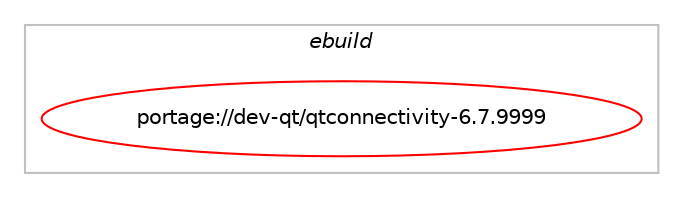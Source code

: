 digraph prolog {

# *************
# Graph options
# *************

newrank=true;
concentrate=true;
compound=true;
graph [rankdir=LR,fontname=Helvetica,fontsize=10,ranksep=1.5];#, ranksep=2.5, nodesep=0.2];
edge  [arrowhead=vee];
node  [fontname=Helvetica,fontsize=10];

# **********
# The ebuild
# **********

subgraph cluster_leftcol {
color=gray;
label=<<i>ebuild</i>>;
id [label="portage://dev-qt/qtconnectivity-6.7.9999", color=red, width=4, href="../dev-qt/qtconnectivity-6.7.9999.svg"];
}

# ****************
# The dependencies
# ****************

subgraph cluster_midcol {
color=gray;
label=<<i>dependencies</i>>;
subgraph cluster_compile {
fillcolor="#eeeeee";
style=filled;
label=<<i>compile</i>>;
# *** BEGIN UNKNOWN DEPENDENCY TYPE (TODO) ***
# id -> equal(use_conditional_group(positive,bluetooth,portage://dev-qt/qtconnectivity-6.7.9999,[package_dependency(portage://dev-qt/qtconnectivity-6.7.9999,install,no,dev-qt,qtbase,tilde,[6.7.9999,,,6.7.9999],[slot(6)],[use(enable(dbus),none)]),package_dependency(portage://dev-qt/qtconnectivity-6.7.9999,install,no,net-wireless,bluez,none,[,,],any_same_slot,[])]))
# *** END UNKNOWN DEPENDENCY TYPE (TODO) ***

# *** BEGIN UNKNOWN DEPENDENCY TYPE (TODO) ***
# id -> equal(use_conditional_group(positive,nfc,portage://dev-qt/qtconnectivity-6.7.9999,[use_conditional_group(positive,smartcard,portage://dev-qt/qtconnectivity-6.7.9999,[package_dependency(portage://dev-qt/qtconnectivity-6.7.9999,install,no,sys-apps,pcsc-lite,none,[,,],[],[])])]))
# *** END UNKNOWN DEPENDENCY TYPE (TODO) ***

# *** BEGIN UNKNOWN DEPENDENCY TYPE (TODO) ***
# id -> equal(package_dependency(portage://dev-qt/qtconnectivity-6.7.9999,install,no,dev-qt,qtbase,tilde,[6.7.9999,,,6.7.9999],[slot(6)],[use(enable(network),none)]))
# *** END UNKNOWN DEPENDENCY TYPE (TODO) ***

}
subgraph cluster_compileandrun {
fillcolor="#eeeeee";
style=filled;
label=<<i>compile and run</i>>;
}
subgraph cluster_run {
fillcolor="#eeeeee";
style=filled;
label=<<i>run</i>>;
# *** BEGIN UNKNOWN DEPENDENCY TYPE (TODO) ***
# id -> equal(use_conditional_group(positive,bluetooth,portage://dev-qt/qtconnectivity-6.7.9999,[package_dependency(portage://dev-qt/qtconnectivity-6.7.9999,run,no,dev-qt,qtbase,tilde,[6.7.9999,,,6.7.9999],[slot(6)],[use(enable(dbus),none)]),package_dependency(portage://dev-qt/qtconnectivity-6.7.9999,run,no,net-wireless,bluez,none,[,,],any_same_slot,[])]))
# *** END UNKNOWN DEPENDENCY TYPE (TODO) ***

# *** BEGIN UNKNOWN DEPENDENCY TYPE (TODO) ***
# id -> equal(use_conditional_group(positive,nfc,portage://dev-qt/qtconnectivity-6.7.9999,[use_conditional_group(positive,smartcard,portage://dev-qt/qtconnectivity-6.7.9999,[package_dependency(portage://dev-qt/qtconnectivity-6.7.9999,run,no,sys-apps,pcsc-lite,none,[,,],[],[])])]))
# *** END UNKNOWN DEPENDENCY TYPE (TODO) ***

# *** BEGIN UNKNOWN DEPENDENCY TYPE (TODO) ***
# id -> equal(package_dependency(portage://dev-qt/qtconnectivity-6.7.9999,run,no,dev-qt,qtbase,tilde,[6.7.9999,,,6.7.9999],[slot(6)],[use(enable(network),none)]))
# *** END UNKNOWN DEPENDENCY TYPE (TODO) ***

}
}

# **************
# The candidates
# **************

subgraph cluster_choices {
rank=same;
color=gray;
label=<<i>candidates</i>>;

}

}
